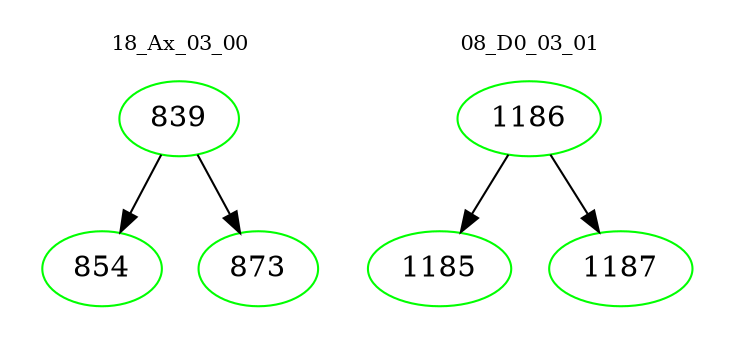 digraph{
subgraph cluster_0 {
color = white
label = "18_Ax_03_00";
fontsize=10;
T0_839 [label="839", color="green"]
T0_839 -> T0_854 [color="black"]
T0_854 [label="854", color="green"]
T0_839 -> T0_873 [color="black"]
T0_873 [label="873", color="green"]
}
subgraph cluster_1 {
color = white
label = "08_D0_03_01";
fontsize=10;
T1_1186 [label="1186", color="green"]
T1_1186 -> T1_1185 [color="black"]
T1_1185 [label="1185", color="green"]
T1_1186 -> T1_1187 [color="black"]
T1_1187 [label="1187", color="green"]
}
}
